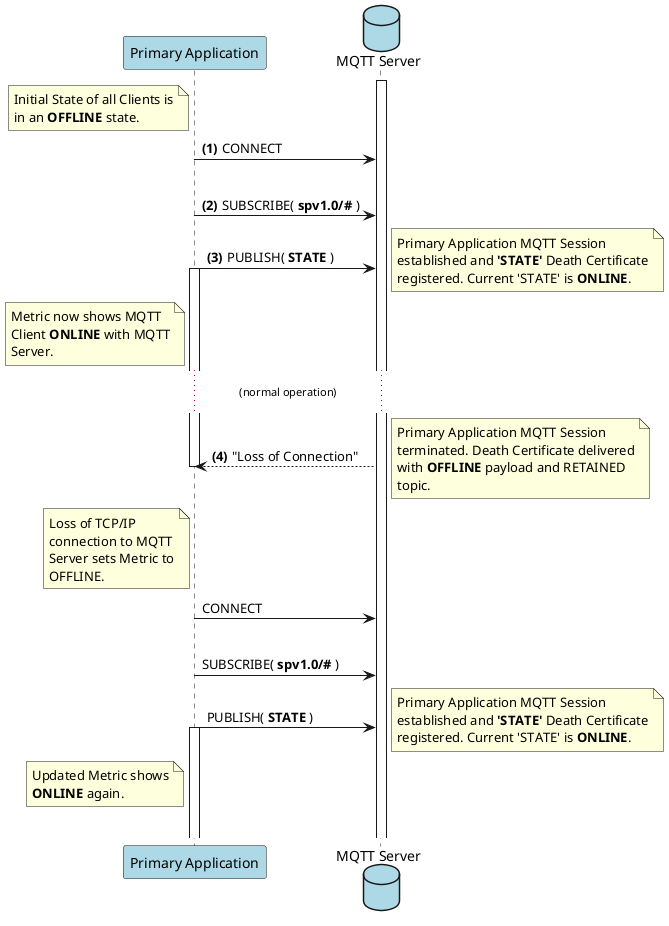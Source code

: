 @startuml
participant "Primary Application" as PrimApp #lightblue
database "MQTT Server" as Server #lightblue

activate Server


note left of PrimApp
Initial State of all Clients is
in an **OFFLINE** state.
end note

autonumber 1 "<b>(#)"
PrimApp -> Server : CONNECT

|||
PrimApp -> Server : SUBSCRIBE( **spv1.0/#** )


PrimApp -> Server : PUBLISH( **STATE** )
activate PrimApp

note right
Primary Application MQTT Session
established and **'STATE'** Death Certificate
registered. Current 'STATE' is **ONLINE**.
end note


note left of PrimApp
Metric now shows MQTT
Client **ONLINE** with MQTT
Server.
end note

... (normal operation) ...


PrimApp <-- Server : "Loss of Connection"
autonumber stop

note left of PrimApp
Loss of TCP/IP
connection to MQTT
Server sets Metric to
OFFLINE.
end note

deactivate PrimApp

note right
Primary Application MQTT Session
terminated. Death Certificate delivered
with **OFFLINE** payload and RETAINED
topic.
end note

PrimApp -> Server : CONNECT

|||

PrimApp -> Server : SUBSCRIBE( **spv1.0/#** )

PrimApp -> Server : PUBLISH( **STATE** )
activate PrimApp

note right
Primary Application MQTT Session
established and **'STATE'** Death Certificate
registered. Current 'STATE' is **ONLINE**.
end note


note left of PrimApp
Updated Metric shows
**ONLINE** again.
end note

|||
@enduml
